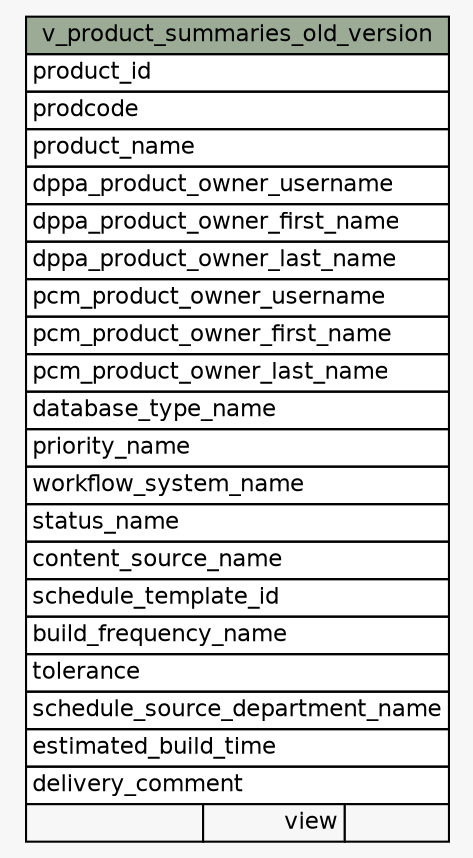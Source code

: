 // dot 2.2.1 on Windows 10 10.0
// SchemaSpy rev 590
digraph "v_product_summaries_old_version" {
  graph [
    rankdir="RL"
    bgcolor="#f7f7f7"
    nodesep="0.18"
    ranksep="0.46"
    fontname="Helvetica"
    fontsize="11"
  ];
  node [
    fontname="Helvetica"
    fontsize="11"
    shape="plaintext"
  ];
  edge [
    arrowsize="0.8"
  ];
  "v_product_summaries_old_version" [
    label=<
    <TABLE BORDER="0" CELLBORDER="1" CELLSPACING="0" BGCOLOR="#ffffff">
      <TR><TD COLSPAN="3" BGCOLOR="#9bab96" ALIGN="CENTER">v_product_summaries_old_version</TD></TR>
      <TR><TD PORT="product_id" COLSPAN="3" ALIGN="LEFT">product_id</TD></TR>
      <TR><TD PORT="prodcode" COLSPAN="3" ALIGN="LEFT">prodcode</TD></TR>
      <TR><TD PORT="product_name" COLSPAN="3" ALIGN="LEFT">product_name</TD></TR>
      <TR><TD PORT="dppa_product_owner_username" COLSPAN="3" ALIGN="LEFT">dppa_product_owner_username</TD></TR>
      <TR><TD PORT="dppa_product_owner_first_name" COLSPAN="3" ALIGN="LEFT">dppa_product_owner_first_name</TD></TR>
      <TR><TD PORT="dppa_product_owner_last_name" COLSPAN="3" ALIGN="LEFT">dppa_product_owner_last_name</TD></TR>
      <TR><TD PORT="pcm_product_owner_username" COLSPAN="3" ALIGN="LEFT">pcm_product_owner_username</TD></TR>
      <TR><TD PORT="pcm_product_owner_first_name" COLSPAN="3" ALIGN="LEFT">pcm_product_owner_first_name</TD></TR>
      <TR><TD PORT="pcm_product_owner_last_name" COLSPAN="3" ALIGN="LEFT">pcm_product_owner_last_name</TD></TR>
      <TR><TD PORT="database_type_name" COLSPAN="3" ALIGN="LEFT">database_type_name</TD></TR>
      <TR><TD PORT="priority_name" COLSPAN="3" ALIGN="LEFT">priority_name</TD></TR>
      <TR><TD PORT="workflow_system_name" COLSPAN="3" ALIGN="LEFT">workflow_system_name</TD></TR>
      <TR><TD PORT="status_name" COLSPAN="3" ALIGN="LEFT">status_name</TD></TR>
      <TR><TD PORT="content_source_name" COLSPAN="3" ALIGN="LEFT">content_source_name</TD></TR>
      <TR><TD PORT="schedule_template_id" COLSPAN="3" ALIGN="LEFT">schedule_template_id</TD></TR>
      <TR><TD PORT="build_frequency_name" COLSPAN="3" ALIGN="LEFT">build_frequency_name</TD></TR>
      <TR><TD PORT="tolerance" COLSPAN="3" ALIGN="LEFT">tolerance</TD></TR>
      <TR><TD PORT="schedule_source_department_name" COLSPAN="3" ALIGN="LEFT">schedule_source_department_name</TD></TR>
      <TR><TD PORT="estimated_build_time" COLSPAN="3" ALIGN="LEFT">estimated_build_time</TD></TR>
      <TR><TD PORT="delivery_comment" COLSPAN="3" ALIGN="LEFT">delivery_comment</TD></TR>
      <TR><TD ALIGN="LEFT" BGCOLOR="#f7f7f7">  </TD><TD ALIGN="RIGHT" BGCOLOR="#f7f7f7">view</TD><TD ALIGN="RIGHT" BGCOLOR="#f7f7f7">  </TD></TR>
    </TABLE>>
    URL="tables/v_product_summaries_old_version.html"
    tooltip="v_product_summaries_old_version"
  ];
}
